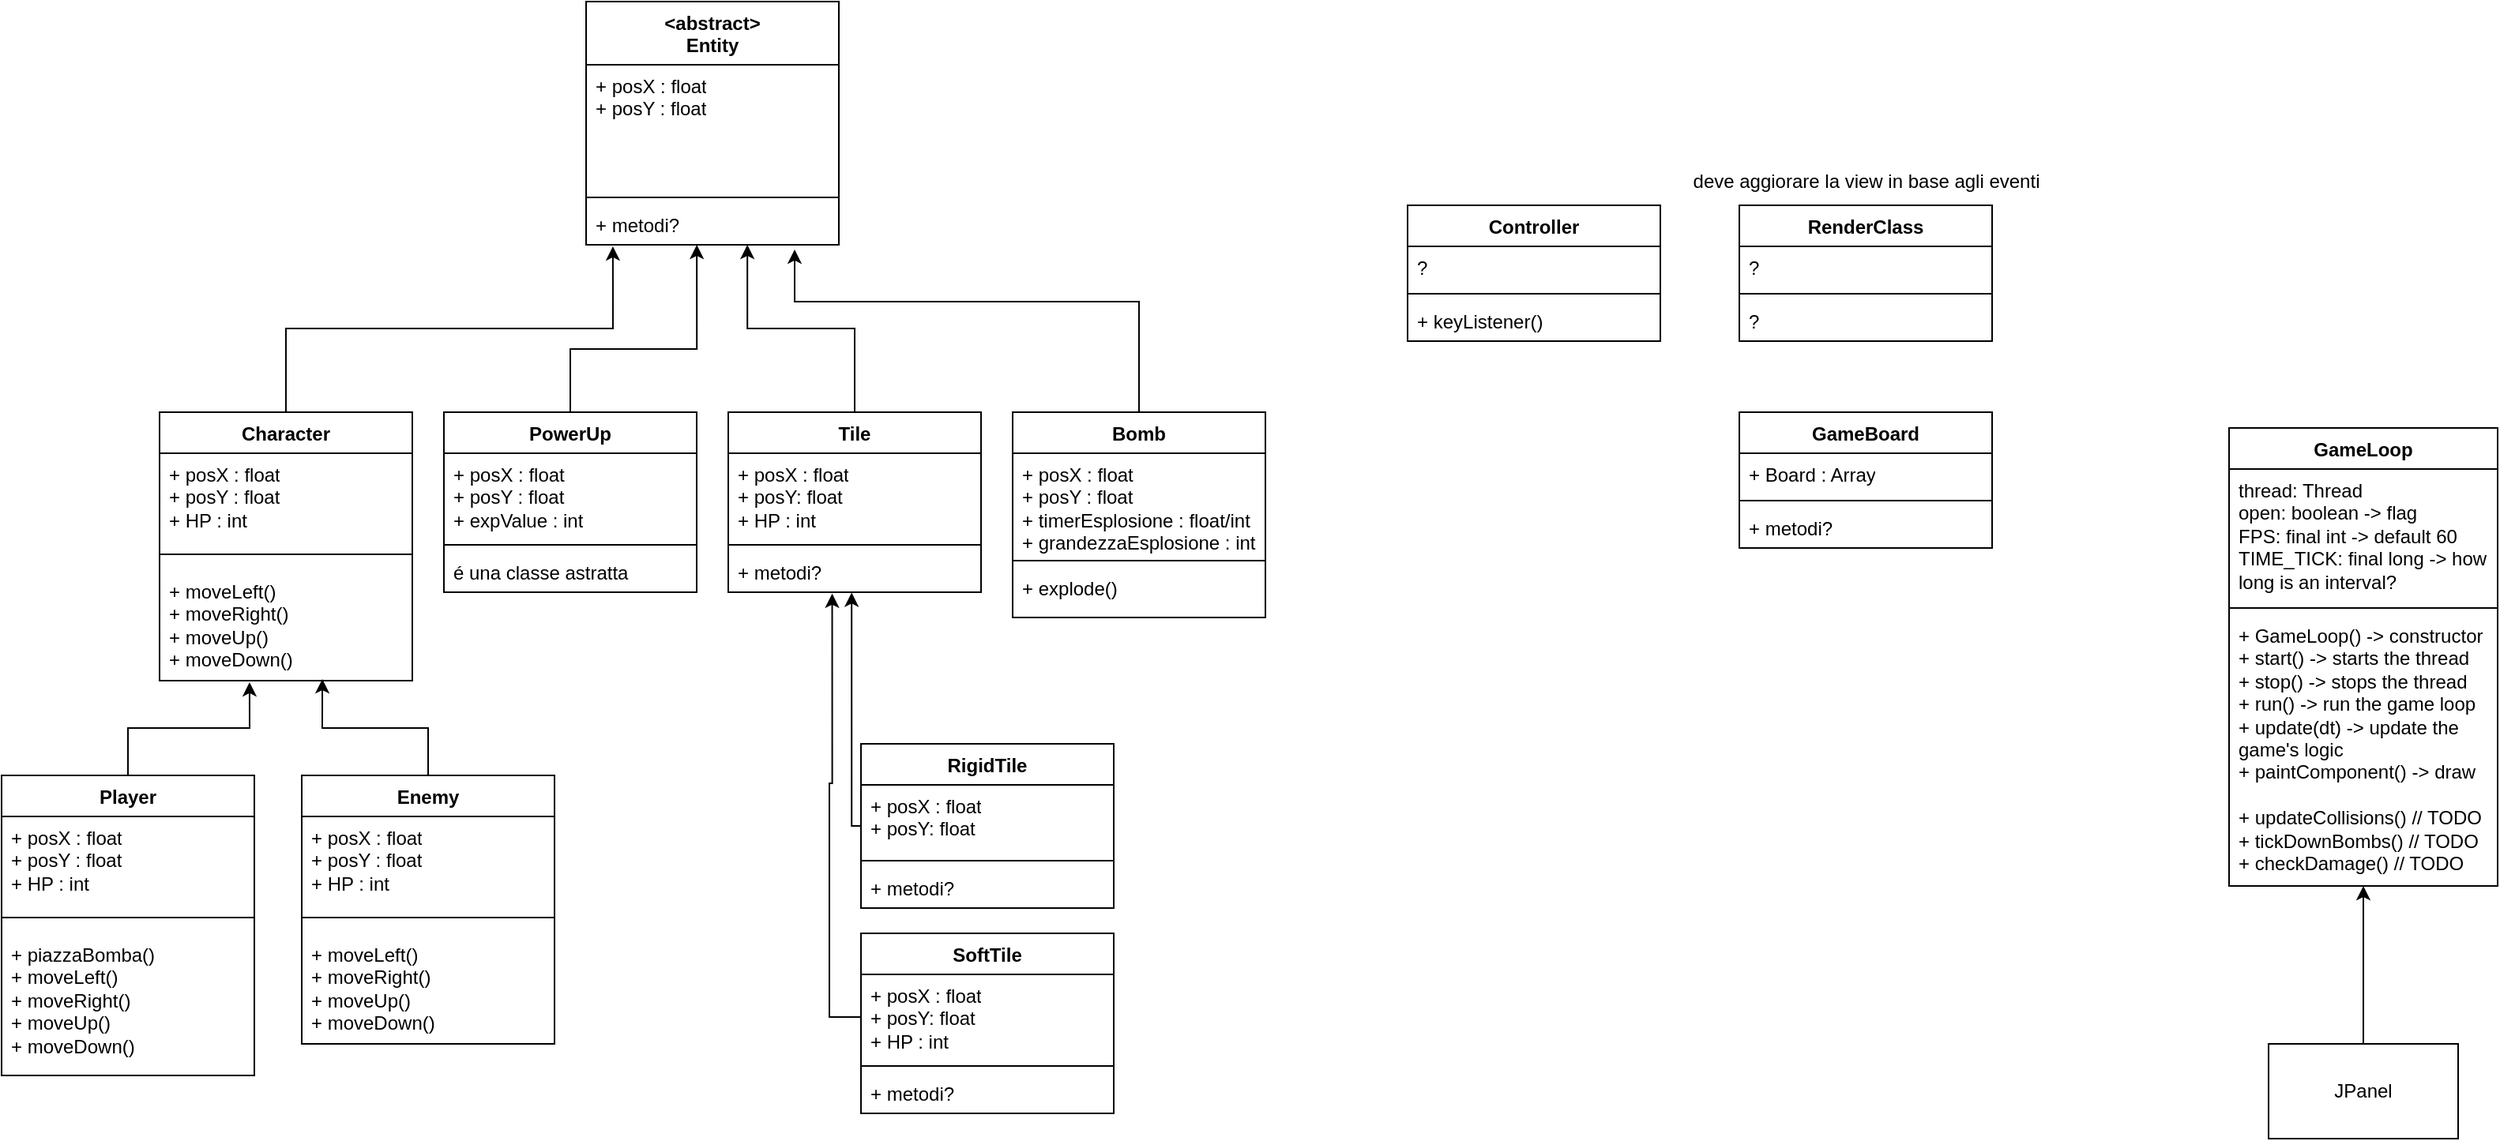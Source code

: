 <mxfile>
    <diagram id="C5RBs43oDa-KdzZeNtuy" name="Page-1">
        <mxGraphModel dx="1957" dy="561" grid="1" gridSize="10" guides="1" tooltips="1" connect="1" arrows="1" fold="1" page="1" pageScale="1" pageWidth="827" pageHeight="1169" math="0" shadow="0">
            <root>
                <mxCell id="WIyWlLk6GJQsqaUBKTNV-0"/>
                <mxCell id="WIyWlLk6GJQsqaUBKTNV-1" parent="WIyWlLk6GJQsqaUBKTNV-0"/>
                <mxCell id="6UNbvvUsNdTvcG0QLBmH-8" value="GameBoard" style="swimlane;fontStyle=1;align=center;verticalAlign=top;childLayout=stackLayout;horizontal=1;startSize=26;horizontalStack=0;resizeParent=1;resizeParentMax=0;resizeLast=0;collapsible=1;marginBottom=0;whiteSpace=wrap;html=1;rounded=0;" parent="WIyWlLk6GJQsqaUBKTNV-1" vertex="1">
                    <mxGeometry x="810" y="630" width="160" height="86" as="geometry"/>
                </mxCell>
                <mxCell id="6UNbvvUsNdTvcG0QLBmH-9" value="+ Board : Array" style="text;strokeColor=none;fillColor=none;align=left;verticalAlign=top;spacingLeft=4;spacingRight=4;overflow=hidden;rotatable=0;points=[[0,0.5],[1,0.5]];portConstraint=eastwest;whiteSpace=wrap;html=1;rounded=0;" parent="6UNbvvUsNdTvcG0QLBmH-8" vertex="1">
                    <mxGeometry y="26" width="160" height="26" as="geometry"/>
                </mxCell>
                <mxCell id="6UNbvvUsNdTvcG0QLBmH-10" value="" style="line;strokeWidth=1;fillColor=none;align=left;verticalAlign=middle;spacingTop=-1;spacingLeft=3;spacingRight=3;rotatable=0;labelPosition=right;points=[];portConstraint=eastwest;strokeColor=inherit;rounded=0;" parent="6UNbvvUsNdTvcG0QLBmH-8" vertex="1">
                    <mxGeometry y="52" width="160" height="8" as="geometry"/>
                </mxCell>
                <mxCell id="6UNbvvUsNdTvcG0QLBmH-11" value="+ metodi?" style="text;strokeColor=none;fillColor=none;align=left;verticalAlign=top;spacingLeft=4;spacingRight=4;overflow=hidden;rotatable=0;points=[[0,0.5],[1,0.5]];portConstraint=eastwest;whiteSpace=wrap;html=1;rounded=0;" parent="6UNbvvUsNdTvcG0QLBmH-8" vertex="1">
                    <mxGeometry y="60" width="160" height="26" as="geometry"/>
                </mxCell>
                <mxCell id="6UNbvvUsNdTvcG0QLBmH-50" style="edgeStyle=orthogonalEdgeStyle;rounded=0;orthogonalLoop=1;jettySize=auto;html=1;exitX=0.5;exitY=0;exitDx=0;exitDy=0;entryX=0.825;entryY=1.115;entryDx=0;entryDy=0;entryPerimeter=0;" parent="WIyWlLk6GJQsqaUBKTNV-1" source="6UNbvvUsNdTvcG0QLBmH-12" target="6UNbvvUsNdTvcG0QLBmH-40" edge="1">
                    <mxGeometry relative="1" as="geometry">
                        <Array as="points">
                            <mxPoint x="430" y="560"/>
                            <mxPoint x="212" y="560"/>
                        </Array>
                    </mxGeometry>
                </mxCell>
                <mxCell id="6UNbvvUsNdTvcG0QLBmH-12" value="Bomb" style="swimlane;fontStyle=1;align=center;verticalAlign=top;childLayout=stackLayout;horizontal=1;startSize=26;horizontalStack=0;resizeParent=1;resizeParentMax=0;resizeLast=0;collapsible=1;marginBottom=0;whiteSpace=wrap;html=1;rounded=0;" parent="WIyWlLk6GJQsqaUBKTNV-1" vertex="1">
                    <mxGeometry x="350" y="630" width="160" height="130" as="geometry"/>
                </mxCell>
                <mxCell id="6UNbvvUsNdTvcG0QLBmH-13" value="+ posX : float&lt;br&gt;+ posY : float&lt;br&gt;+ timerEsplosione : float/int&lt;br&gt;+ grandezzaEsplosione : int&lt;br&gt;" style="text;strokeColor=none;fillColor=none;align=left;verticalAlign=top;spacingLeft=4;spacingRight=4;overflow=hidden;rotatable=0;points=[[0,0.5],[1,0.5]];portConstraint=eastwest;whiteSpace=wrap;html=1;rounded=0;" parent="6UNbvvUsNdTvcG0QLBmH-12" vertex="1">
                    <mxGeometry y="26" width="160" height="64" as="geometry"/>
                </mxCell>
                <mxCell id="6UNbvvUsNdTvcG0QLBmH-14" value="" style="line;strokeWidth=1;fillColor=none;align=left;verticalAlign=middle;spacingTop=-1;spacingLeft=3;spacingRight=3;rotatable=0;labelPosition=right;points=[];portConstraint=eastwest;strokeColor=inherit;rounded=0;" parent="6UNbvvUsNdTvcG0QLBmH-12" vertex="1">
                    <mxGeometry y="90" width="160" height="8" as="geometry"/>
                </mxCell>
                <mxCell id="6UNbvvUsNdTvcG0QLBmH-15" value="+ explode()" style="text;strokeColor=none;fillColor=none;align=left;verticalAlign=top;spacingLeft=4;spacingRight=4;overflow=hidden;rotatable=0;points=[[0,0.5],[1,0.5]];portConstraint=eastwest;whiteSpace=wrap;html=1;rounded=0;" parent="6UNbvvUsNdTvcG0QLBmH-12" vertex="1">
                    <mxGeometry y="98" width="160" height="32" as="geometry"/>
                </mxCell>
                <mxCell id="6UNbvvUsNdTvcG0QLBmH-48" style="edgeStyle=orthogonalEdgeStyle;rounded=0;orthogonalLoop=1;jettySize=auto;html=1;exitX=0.5;exitY=0;exitDx=0;exitDy=0;entryX=0.438;entryY=1;entryDx=0;entryDy=0;entryPerimeter=0;" parent="WIyWlLk6GJQsqaUBKTNV-1" source="6UNbvvUsNdTvcG0QLBmH-16" target="6UNbvvUsNdTvcG0QLBmH-40" edge="1">
                    <mxGeometry relative="1" as="geometry">
                        <Array as="points">
                            <mxPoint x="70" y="590"/>
                            <mxPoint x="150" y="590"/>
                        </Array>
                    </mxGeometry>
                </mxCell>
                <mxCell id="6UNbvvUsNdTvcG0QLBmH-16" value="PowerUp" style="swimlane;fontStyle=1;align=center;verticalAlign=top;childLayout=stackLayout;horizontal=1;startSize=26;horizontalStack=0;resizeParent=1;resizeParentMax=0;resizeLast=0;collapsible=1;marginBottom=0;whiteSpace=wrap;html=1;rounded=0;" parent="WIyWlLk6GJQsqaUBKTNV-1" vertex="1">
                    <mxGeometry x="-10" y="630" width="160" height="114" as="geometry"/>
                </mxCell>
                <mxCell id="6UNbvvUsNdTvcG0QLBmH-17" value="+ posX : float&lt;br&gt;+ posY : float&lt;br&gt;+ expValue : int" style="text;strokeColor=none;fillColor=none;align=left;verticalAlign=top;spacingLeft=4;spacingRight=4;overflow=hidden;rotatable=0;points=[[0,0.5],[1,0.5]];portConstraint=eastwest;whiteSpace=wrap;html=1;rounded=0;" parent="6UNbvvUsNdTvcG0QLBmH-16" vertex="1">
                    <mxGeometry y="26" width="160" height="54" as="geometry"/>
                </mxCell>
                <mxCell id="6UNbvvUsNdTvcG0QLBmH-18" value="" style="line;strokeWidth=1;fillColor=none;align=left;verticalAlign=middle;spacingTop=-1;spacingLeft=3;spacingRight=3;rotatable=0;labelPosition=right;points=[];portConstraint=eastwest;strokeColor=inherit;rounded=0;" parent="6UNbvvUsNdTvcG0QLBmH-16" vertex="1">
                    <mxGeometry y="80" width="160" height="8" as="geometry"/>
                </mxCell>
                <mxCell id="6UNbvvUsNdTvcG0QLBmH-19" value="é una classe astratta&lt;br&gt;" style="text;strokeColor=none;fillColor=none;align=left;verticalAlign=top;spacingLeft=4;spacingRight=4;overflow=hidden;rotatable=0;points=[[0,0.5],[1,0.5]];portConstraint=eastwest;whiteSpace=wrap;html=1;rounded=0;" parent="6UNbvvUsNdTvcG0QLBmH-16" vertex="1">
                    <mxGeometry y="88" width="160" height="26" as="geometry"/>
                </mxCell>
                <mxCell id="6UNbvvUsNdTvcG0QLBmH-47" style="edgeStyle=orthogonalEdgeStyle;rounded=0;orthogonalLoop=1;jettySize=auto;html=1;exitX=0.5;exitY=0;exitDx=0;exitDy=0;entryX=0.106;entryY=1.038;entryDx=0;entryDy=0;entryPerimeter=0;" parent="WIyWlLk6GJQsqaUBKTNV-1" source="6UNbvvUsNdTvcG0QLBmH-20" target="6UNbvvUsNdTvcG0QLBmH-40" edge="1">
                    <mxGeometry relative="1" as="geometry"/>
                </mxCell>
                <mxCell id="6UNbvvUsNdTvcG0QLBmH-20" value="Character" style="swimlane;fontStyle=1;align=center;verticalAlign=top;childLayout=stackLayout;horizontal=1;startSize=26;horizontalStack=0;resizeParent=1;resizeParentMax=0;resizeLast=0;collapsible=1;marginBottom=0;whiteSpace=wrap;html=1;rounded=0;" parent="WIyWlLk6GJQsqaUBKTNV-1" vertex="1">
                    <mxGeometry x="-190" y="630" width="160" height="170" as="geometry"/>
                </mxCell>
                <mxCell id="6UNbvvUsNdTvcG0QLBmH-21" value="+ posX : float&lt;br&gt;+ posY : float&lt;br&gt;+ HP : int" style="text;strokeColor=none;fillColor=none;align=left;verticalAlign=top;spacingLeft=4;spacingRight=4;overflow=hidden;rotatable=0;points=[[0,0.5],[1,0.5]];portConstraint=eastwest;whiteSpace=wrap;html=1;rounded=0;" parent="6UNbvvUsNdTvcG0QLBmH-20" vertex="1">
                    <mxGeometry y="26" width="160" height="54" as="geometry"/>
                </mxCell>
                <mxCell id="6UNbvvUsNdTvcG0QLBmH-22" value="" style="line;strokeWidth=1;fillColor=none;align=left;verticalAlign=middle;spacingTop=-1;spacingLeft=3;spacingRight=3;rotatable=0;labelPosition=right;points=[];portConstraint=eastwest;strokeColor=inherit;rounded=0;" parent="6UNbvvUsNdTvcG0QLBmH-20" vertex="1">
                    <mxGeometry y="80" width="160" height="20" as="geometry"/>
                </mxCell>
                <mxCell id="6UNbvvUsNdTvcG0QLBmH-23" value="+ moveLeft()&lt;br&gt;+ moveRight()&lt;br&gt;+ moveUp()&lt;br&gt;+ moveDown()" style="text;strokeColor=none;fillColor=none;align=left;verticalAlign=top;spacingLeft=4;spacingRight=4;overflow=hidden;rotatable=0;points=[[0,0.5],[1,0.5]];portConstraint=eastwest;whiteSpace=wrap;html=1;rounded=0;" parent="6UNbvvUsNdTvcG0QLBmH-20" vertex="1">
                    <mxGeometry y="100" width="160" height="70" as="geometry"/>
                </mxCell>
                <mxCell id="6UNbvvUsNdTvcG0QLBmH-24" value="RenderClass" style="swimlane;fontStyle=1;align=center;verticalAlign=top;childLayout=stackLayout;horizontal=1;startSize=26;horizontalStack=0;resizeParent=1;resizeParentMax=0;resizeLast=0;collapsible=1;marginBottom=0;whiteSpace=wrap;html=1;rounded=0;" parent="WIyWlLk6GJQsqaUBKTNV-1" vertex="1">
                    <mxGeometry x="810" y="499" width="160" height="86" as="geometry"/>
                </mxCell>
                <mxCell id="6UNbvvUsNdTvcG0QLBmH-25" value="?" style="text;strokeColor=none;fillColor=none;align=left;verticalAlign=top;spacingLeft=4;spacingRight=4;overflow=hidden;rotatable=0;points=[[0,0.5],[1,0.5]];portConstraint=eastwest;whiteSpace=wrap;html=1;rounded=0;" parent="6UNbvvUsNdTvcG0QLBmH-24" vertex="1">
                    <mxGeometry y="26" width="160" height="26" as="geometry"/>
                </mxCell>
                <mxCell id="6UNbvvUsNdTvcG0QLBmH-26" value="" style="line;strokeWidth=1;fillColor=none;align=left;verticalAlign=middle;spacingTop=-1;spacingLeft=3;spacingRight=3;rotatable=0;labelPosition=right;points=[];portConstraint=eastwest;strokeColor=inherit;rounded=0;" parent="6UNbvvUsNdTvcG0QLBmH-24" vertex="1">
                    <mxGeometry y="52" width="160" height="8" as="geometry"/>
                </mxCell>
                <mxCell id="6UNbvvUsNdTvcG0QLBmH-27" value="?" style="text;strokeColor=none;fillColor=none;align=left;verticalAlign=top;spacingLeft=4;spacingRight=4;overflow=hidden;rotatable=0;points=[[0,0.5],[1,0.5]];portConstraint=eastwest;whiteSpace=wrap;html=1;rounded=0;" parent="6UNbvvUsNdTvcG0QLBmH-24" vertex="1">
                    <mxGeometry y="60" width="160" height="26" as="geometry"/>
                </mxCell>
                <mxCell id="6UNbvvUsNdTvcG0QLBmH-28" value="deve aggiorare la view in base agli eventi" style="text;html=1;align=center;verticalAlign=middle;resizable=0;points=[];autosize=1;strokeColor=none;fillColor=none;rounded=0;" parent="WIyWlLk6GJQsqaUBKTNV-1" vertex="1">
                    <mxGeometry x="770" y="469" width="240" height="30" as="geometry"/>
                </mxCell>
                <mxCell id="6UNbvvUsNdTvcG0QLBmH-29" value="Controller" style="swimlane;fontStyle=1;align=center;verticalAlign=top;childLayout=stackLayout;horizontal=1;startSize=26;horizontalStack=0;resizeParent=1;resizeParentMax=0;resizeLast=0;collapsible=1;marginBottom=0;whiteSpace=wrap;html=1;rounded=0;" parent="WIyWlLk6GJQsqaUBKTNV-1" vertex="1">
                    <mxGeometry x="600" y="499" width="160" height="86" as="geometry"/>
                </mxCell>
                <mxCell id="6UNbvvUsNdTvcG0QLBmH-30" value="?" style="text;strokeColor=none;fillColor=none;align=left;verticalAlign=top;spacingLeft=4;spacingRight=4;overflow=hidden;rotatable=0;points=[[0,0.5],[1,0.5]];portConstraint=eastwest;whiteSpace=wrap;html=1;rounded=0;" parent="6UNbvvUsNdTvcG0QLBmH-29" vertex="1">
                    <mxGeometry y="26" width="160" height="26" as="geometry"/>
                </mxCell>
                <mxCell id="6UNbvvUsNdTvcG0QLBmH-31" value="" style="line;strokeWidth=1;fillColor=none;align=left;verticalAlign=middle;spacingTop=-1;spacingLeft=3;spacingRight=3;rotatable=0;labelPosition=right;points=[];portConstraint=eastwest;strokeColor=inherit;rounded=0;" parent="6UNbvvUsNdTvcG0QLBmH-29" vertex="1">
                    <mxGeometry y="52" width="160" height="8" as="geometry"/>
                </mxCell>
                <mxCell id="6UNbvvUsNdTvcG0QLBmH-32" value="+ keyListener()" style="text;strokeColor=none;fillColor=none;align=left;verticalAlign=top;spacingLeft=4;spacingRight=4;overflow=hidden;rotatable=0;points=[[0,0.5],[1,0.5]];portConstraint=eastwest;whiteSpace=wrap;html=1;rounded=0;" parent="6UNbvvUsNdTvcG0QLBmH-29" vertex="1">
                    <mxGeometry y="60" width="160" height="26" as="geometry"/>
                </mxCell>
                <mxCell id="6UNbvvUsNdTvcG0QLBmH-33" value="GameLoop" style="swimlane;fontStyle=1;align=center;verticalAlign=top;childLayout=stackLayout;horizontal=1;startSize=26;horizontalStack=0;resizeParent=1;resizeParentMax=0;resizeLast=0;collapsible=1;marginBottom=0;whiteSpace=wrap;html=1;rounded=0;" parent="WIyWlLk6GJQsqaUBKTNV-1" vertex="1">
                    <mxGeometry x="1120" y="640" width="170" height="290" as="geometry"/>
                </mxCell>
                <mxCell id="6UNbvvUsNdTvcG0QLBmH-34" value="thread: Thread&lt;br&gt;open: boolean -&amp;gt; flag&lt;br&gt;FPS: final int -&amp;gt; default 60&lt;br&gt;TIME_TICK: final long -&amp;gt; how long is an interval?" style="text;strokeColor=none;fillColor=none;align=left;verticalAlign=top;spacingLeft=4;spacingRight=4;overflow=hidden;rotatable=0;points=[[0,0.5],[1,0.5]];portConstraint=eastwest;whiteSpace=wrap;html=1;rounded=0;" parent="6UNbvvUsNdTvcG0QLBmH-33" vertex="1">
                    <mxGeometry y="26" width="170" height="84" as="geometry"/>
                </mxCell>
                <mxCell id="6UNbvvUsNdTvcG0QLBmH-35" value="" style="line;strokeWidth=1;fillColor=none;align=left;verticalAlign=middle;spacingTop=-1;spacingLeft=3;spacingRight=3;rotatable=0;labelPosition=right;points=[];portConstraint=eastwest;strokeColor=inherit;rounded=0;" parent="6UNbvvUsNdTvcG0QLBmH-33" vertex="1">
                    <mxGeometry y="110" width="170" height="8" as="geometry"/>
                </mxCell>
                <mxCell id="6UNbvvUsNdTvcG0QLBmH-36" value="+ GameLoop() -&amp;gt; constructor&lt;br&gt;+ start() -&amp;gt; starts the thread&lt;br&gt;+ stop() -&amp;gt; stops the thread&lt;br&gt;+ run() -&amp;gt; run the game loop&lt;br&gt;+ update(dt) -&amp;gt; update the game's logic&lt;br&gt;+ paintComponent() -&amp;gt; draw&lt;br&gt;&lt;br&gt;+ updateCollisions() // TODO&lt;br&gt;+ tickDownBombs() // TODO&lt;br&gt;+ checkDamage() // TODO" style="text;strokeColor=none;fillColor=none;align=left;verticalAlign=top;spacingLeft=4;spacingRight=4;overflow=hidden;rotatable=0;points=[[0,0.5],[1,0.5]];portConstraint=eastwest;whiteSpace=wrap;html=1;rounded=0;" parent="6UNbvvUsNdTvcG0QLBmH-33" vertex="1">
                    <mxGeometry y="118" width="170" height="172" as="geometry"/>
                </mxCell>
                <mxCell id="6UNbvvUsNdTvcG0QLBmH-37" value="&amp;lt;abstract&amp;gt;&lt;br&gt;Entity" style="swimlane;fontStyle=1;align=center;verticalAlign=top;childLayout=stackLayout;horizontal=1;startSize=40;horizontalStack=0;resizeParent=1;resizeParentMax=0;resizeLast=0;collapsible=1;marginBottom=0;whiteSpace=wrap;html=1;rounded=0;" parent="WIyWlLk6GJQsqaUBKTNV-1" vertex="1">
                    <mxGeometry x="80" y="370" width="160" height="154" as="geometry"/>
                </mxCell>
                <mxCell id="6UNbvvUsNdTvcG0QLBmH-38" value="+ posX : float&lt;br&gt;+ posY : float" style="text;strokeColor=none;fillColor=none;align=left;verticalAlign=top;spacingLeft=4;spacingRight=4;overflow=hidden;rotatable=0;points=[[0,0.5],[1,0.5]];portConstraint=eastwest;whiteSpace=wrap;html=1;rounded=0;" parent="6UNbvvUsNdTvcG0QLBmH-37" vertex="1">
                    <mxGeometry y="40" width="160" height="80" as="geometry"/>
                </mxCell>
                <mxCell id="6UNbvvUsNdTvcG0QLBmH-39" value="" style="line;strokeWidth=1;fillColor=none;align=left;verticalAlign=middle;spacingTop=-1;spacingLeft=3;spacingRight=3;rotatable=0;labelPosition=right;points=[];portConstraint=eastwest;strokeColor=inherit;rounded=0;" parent="6UNbvvUsNdTvcG0QLBmH-37" vertex="1">
                    <mxGeometry y="120" width="160" height="8" as="geometry"/>
                </mxCell>
                <mxCell id="6UNbvvUsNdTvcG0QLBmH-40" value="+ metodi?" style="text;strokeColor=none;fillColor=none;align=left;verticalAlign=top;spacingLeft=4;spacingRight=4;overflow=hidden;rotatable=0;points=[[0,0.5],[1,0.5]];portConstraint=eastwest;whiteSpace=wrap;html=1;rounded=0;" parent="6UNbvvUsNdTvcG0QLBmH-37" vertex="1">
                    <mxGeometry y="128" width="160" height="26" as="geometry"/>
                </mxCell>
                <mxCell id="6UNbvvUsNdTvcG0QLBmH-49" style="edgeStyle=orthogonalEdgeStyle;rounded=0;orthogonalLoop=1;jettySize=auto;html=1;exitX=0.5;exitY=0;exitDx=0;exitDy=0;entryX=0.638;entryY=1;entryDx=0;entryDy=0;entryPerimeter=0;" parent="WIyWlLk6GJQsqaUBKTNV-1" source="6UNbvvUsNdTvcG0QLBmH-41" target="6UNbvvUsNdTvcG0QLBmH-40" edge="1">
                    <mxGeometry relative="1" as="geometry"/>
                </mxCell>
                <mxCell id="6UNbvvUsNdTvcG0QLBmH-41" value="Tile" style="swimlane;fontStyle=1;align=center;verticalAlign=top;childLayout=stackLayout;horizontal=1;startSize=26;horizontalStack=0;resizeParent=1;resizeParentMax=0;resizeLast=0;collapsible=1;marginBottom=0;whiteSpace=wrap;html=1;rounded=0;" parent="WIyWlLk6GJQsqaUBKTNV-1" vertex="1">
                    <mxGeometry x="170" y="630" width="160" height="114" as="geometry"/>
                </mxCell>
                <mxCell id="6UNbvvUsNdTvcG0QLBmH-42" value="+ posX : float&lt;br&gt;+ posY: float&lt;br&gt;+ HP : int" style="text;strokeColor=none;fillColor=none;align=left;verticalAlign=top;spacingLeft=4;spacingRight=4;overflow=hidden;rotatable=0;points=[[0,0.5],[1,0.5]];portConstraint=eastwest;whiteSpace=wrap;html=1;rounded=0;" parent="6UNbvvUsNdTvcG0QLBmH-41" vertex="1">
                    <mxGeometry y="26" width="160" height="54" as="geometry"/>
                </mxCell>
                <mxCell id="6UNbvvUsNdTvcG0QLBmH-43" value="" style="line;strokeWidth=1;fillColor=none;align=left;verticalAlign=middle;spacingTop=-1;spacingLeft=3;spacingRight=3;rotatable=0;labelPosition=right;points=[];portConstraint=eastwest;strokeColor=inherit;rounded=0;" parent="6UNbvvUsNdTvcG0QLBmH-41" vertex="1">
                    <mxGeometry y="80" width="160" height="8" as="geometry"/>
                </mxCell>
                <mxCell id="6UNbvvUsNdTvcG0QLBmH-44" value="+ metodi?" style="text;strokeColor=none;fillColor=none;align=left;verticalAlign=top;spacingLeft=4;spacingRight=4;overflow=hidden;rotatable=0;points=[[0,0.5],[1,0.5]];portConstraint=eastwest;whiteSpace=wrap;html=1;rounded=0;" parent="6UNbvvUsNdTvcG0QLBmH-41" vertex="1">
                    <mxGeometry y="88" width="160" height="26" as="geometry"/>
                </mxCell>
                <mxCell id="6UNbvvUsNdTvcG0QLBmH-59" style="edgeStyle=orthogonalEdgeStyle;rounded=0;orthogonalLoop=1;jettySize=auto;html=1;exitX=0.5;exitY=0;exitDx=0;exitDy=0;entryX=0.356;entryY=1.014;entryDx=0;entryDy=0;entryPerimeter=0;" parent="WIyWlLk6GJQsqaUBKTNV-1" source="6UNbvvUsNdTvcG0QLBmH-51" target="6UNbvvUsNdTvcG0QLBmH-23" edge="1">
                    <mxGeometry relative="1" as="geometry"/>
                </mxCell>
                <mxCell id="6UNbvvUsNdTvcG0QLBmH-51" value="Player" style="swimlane;fontStyle=1;align=center;verticalAlign=top;childLayout=stackLayout;horizontal=1;startSize=26;horizontalStack=0;resizeParent=1;resizeParentMax=0;resizeLast=0;collapsible=1;marginBottom=0;whiteSpace=wrap;html=1;rounded=0;" parent="WIyWlLk6GJQsqaUBKTNV-1" vertex="1">
                    <mxGeometry x="-290" y="860" width="160" height="190" as="geometry"/>
                </mxCell>
                <mxCell id="6UNbvvUsNdTvcG0QLBmH-52" value="+ posX : float&lt;br&gt;+ posY : float&lt;br&gt;+ HP : int" style="text;strokeColor=none;fillColor=none;align=left;verticalAlign=top;spacingLeft=4;spacingRight=4;overflow=hidden;rotatable=0;points=[[0,0.5],[1,0.5]];portConstraint=eastwest;whiteSpace=wrap;html=1;rounded=0;" parent="6UNbvvUsNdTvcG0QLBmH-51" vertex="1">
                    <mxGeometry y="26" width="160" height="54" as="geometry"/>
                </mxCell>
                <mxCell id="6UNbvvUsNdTvcG0QLBmH-53" value="" style="line;strokeWidth=1;fillColor=none;align=left;verticalAlign=middle;spacingTop=-1;spacingLeft=3;spacingRight=3;rotatable=0;labelPosition=right;points=[];portConstraint=eastwest;strokeColor=inherit;rounded=0;" parent="6UNbvvUsNdTvcG0QLBmH-51" vertex="1">
                    <mxGeometry y="80" width="160" height="20" as="geometry"/>
                </mxCell>
                <mxCell id="6UNbvvUsNdTvcG0QLBmH-54" value="+ piazzaBomba()&lt;br&gt;+ moveLeft()&lt;br&gt;+ moveRight()&lt;br&gt;+ moveUp()&lt;br&gt;+ moveDown()" style="text;strokeColor=none;fillColor=none;align=left;verticalAlign=top;spacingLeft=4;spacingRight=4;overflow=hidden;rotatable=0;points=[[0,0.5],[1,0.5]];portConstraint=eastwest;whiteSpace=wrap;html=1;rounded=0;" parent="6UNbvvUsNdTvcG0QLBmH-51" vertex="1">
                    <mxGeometry y="100" width="160" height="90" as="geometry"/>
                </mxCell>
                <mxCell id="6UNbvvUsNdTvcG0QLBmH-60" style="edgeStyle=orthogonalEdgeStyle;rounded=0;orthogonalLoop=1;jettySize=auto;html=1;exitX=0.5;exitY=0;exitDx=0;exitDy=0;entryX=0.644;entryY=0.986;entryDx=0;entryDy=0;entryPerimeter=0;" parent="WIyWlLk6GJQsqaUBKTNV-1" source="6UNbvvUsNdTvcG0QLBmH-55" target="6UNbvvUsNdTvcG0QLBmH-23" edge="1">
                    <mxGeometry relative="1" as="geometry"/>
                </mxCell>
                <mxCell id="6UNbvvUsNdTvcG0QLBmH-55" value="Enemy" style="swimlane;fontStyle=1;align=center;verticalAlign=top;childLayout=stackLayout;horizontal=1;startSize=26;horizontalStack=0;resizeParent=1;resizeParentMax=0;resizeLast=0;collapsible=1;marginBottom=0;whiteSpace=wrap;html=1;rounded=0;" parent="WIyWlLk6GJQsqaUBKTNV-1" vertex="1">
                    <mxGeometry x="-100" y="860" width="160" height="170" as="geometry"/>
                </mxCell>
                <mxCell id="6UNbvvUsNdTvcG0QLBmH-56" value="+ posX : float&lt;br&gt;+ posY : float&lt;br&gt;+ HP : int" style="text;strokeColor=none;fillColor=none;align=left;verticalAlign=top;spacingLeft=4;spacingRight=4;overflow=hidden;rotatable=0;points=[[0,0.5],[1,0.5]];portConstraint=eastwest;whiteSpace=wrap;html=1;rounded=0;" parent="6UNbvvUsNdTvcG0QLBmH-55" vertex="1">
                    <mxGeometry y="26" width="160" height="54" as="geometry"/>
                </mxCell>
                <mxCell id="6UNbvvUsNdTvcG0QLBmH-57" value="" style="line;strokeWidth=1;fillColor=none;align=left;verticalAlign=middle;spacingTop=-1;spacingLeft=3;spacingRight=3;rotatable=0;labelPosition=right;points=[];portConstraint=eastwest;strokeColor=inherit;rounded=0;" parent="6UNbvvUsNdTvcG0QLBmH-55" vertex="1">
                    <mxGeometry y="80" width="160" height="20" as="geometry"/>
                </mxCell>
                <mxCell id="6UNbvvUsNdTvcG0QLBmH-58" value="+ moveLeft()&lt;br&gt;+ moveRight()&lt;br&gt;+ moveUp()&lt;br&gt;+ moveDown()" style="text;strokeColor=none;fillColor=none;align=left;verticalAlign=top;spacingLeft=4;spacingRight=4;overflow=hidden;rotatable=0;points=[[0,0.5],[1,0.5]];portConstraint=eastwest;whiteSpace=wrap;html=1;rounded=0;" parent="6UNbvvUsNdTvcG0QLBmH-55" vertex="1">
                    <mxGeometry y="100" width="160" height="70" as="geometry"/>
                </mxCell>
                <mxCell id="6UNbvvUsNdTvcG0QLBmH-68" style="edgeStyle=orthogonalEdgeStyle;orthogonalLoop=1;jettySize=auto;html=1;exitX=0;exitY=0.5;exitDx=0;exitDy=0;entryX=0.488;entryY=1.008;entryDx=0;entryDy=0;entryPerimeter=0;rounded=0;" parent="WIyWlLk6GJQsqaUBKTNV-1" source="6UNbvvUsNdTvcG0QLBmH-61" target="6UNbvvUsNdTvcG0QLBmH-44" edge="1">
                    <mxGeometry relative="1" as="geometry">
                        <Array as="points">
                            <mxPoint x="248" y="892"/>
                        </Array>
                    </mxGeometry>
                </mxCell>
                <mxCell id="6UNbvvUsNdTvcG0QLBmH-61" value="RigidTile" style="swimlane;fontStyle=1;align=center;verticalAlign=top;childLayout=stackLayout;horizontal=1;startSize=26;horizontalStack=0;resizeParent=1;resizeParentMax=0;resizeLast=0;collapsible=1;marginBottom=0;whiteSpace=wrap;html=1;rounded=0;" parent="WIyWlLk6GJQsqaUBKTNV-1" vertex="1">
                    <mxGeometry x="254" y="840" width="160" height="104" as="geometry"/>
                </mxCell>
                <mxCell id="6UNbvvUsNdTvcG0QLBmH-62" value="+ posX : float&lt;br&gt;+ posY: float&lt;br&gt;" style="text;strokeColor=none;fillColor=none;align=left;verticalAlign=top;spacingLeft=4;spacingRight=4;overflow=hidden;rotatable=0;points=[[0,0.5],[1,0.5]];portConstraint=eastwest;whiteSpace=wrap;html=1;rounded=0;" parent="6UNbvvUsNdTvcG0QLBmH-61" vertex="1">
                    <mxGeometry y="26" width="160" height="44" as="geometry"/>
                </mxCell>
                <mxCell id="6UNbvvUsNdTvcG0QLBmH-63" value="" style="line;strokeWidth=1;fillColor=none;align=left;verticalAlign=middle;spacingTop=-1;spacingLeft=3;spacingRight=3;rotatable=0;labelPosition=right;points=[];portConstraint=eastwest;strokeColor=inherit;rounded=0;" parent="6UNbvvUsNdTvcG0QLBmH-61" vertex="1">
                    <mxGeometry y="70" width="160" height="8" as="geometry"/>
                </mxCell>
                <mxCell id="6UNbvvUsNdTvcG0QLBmH-64" value="+ metodi?" style="text;strokeColor=none;fillColor=none;align=left;verticalAlign=top;spacingLeft=4;spacingRight=4;overflow=hidden;rotatable=0;points=[[0,0.5],[1,0.5]];portConstraint=eastwest;whiteSpace=wrap;html=1;rounded=0;" parent="6UNbvvUsNdTvcG0QLBmH-61" vertex="1">
                    <mxGeometry y="78" width="160" height="26" as="geometry"/>
                </mxCell>
                <mxCell id="6UNbvvUsNdTvcG0QLBmH-69" value="SoftTile" style="swimlane;fontStyle=1;align=center;verticalAlign=top;childLayout=stackLayout;horizontal=1;startSize=26;horizontalStack=0;resizeParent=1;resizeParentMax=0;resizeLast=0;collapsible=1;marginBottom=0;whiteSpace=wrap;html=1;rounded=0;" parent="WIyWlLk6GJQsqaUBKTNV-1" vertex="1">
                    <mxGeometry x="254" y="960" width="160" height="114" as="geometry"/>
                </mxCell>
                <mxCell id="6UNbvvUsNdTvcG0QLBmH-70" value="+ posX : float&lt;br&gt;+ posY: float&lt;br&gt;+ HP : int" style="text;strokeColor=none;fillColor=none;align=left;verticalAlign=top;spacingLeft=4;spacingRight=4;overflow=hidden;rotatable=0;points=[[0,0.5],[1,0.5]];portConstraint=eastwest;whiteSpace=wrap;html=1;rounded=0;" parent="6UNbvvUsNdTvcG0QLBmH-69" vertex="1">
                    <mxGeometry y="26" width="160" height="54" as="geometry"/>
                </mxCell>
                <mxCell id="6UNbvvUsNdTvcG0QLBmH-71" value="" style="line;strokeWidth=1;fillColor=none;align=left;verticalAlign=middle;spacingTop=-1;spacingLeft=3;spacingRight=3;rotatable=0;labelPosition=right;points=[];portConstraint=eastwest;strokeColor=inherit;rounded=0;" parent="6UNbvvUsNdTvcG0QLBmH-69" vertex="1">
                    <mxGeometry y="80" width="160" height="8" as="geometry"/>
                </mxCell>
                <mxCell id="6UNbvvUsNdTvcG0QLBmH-72" value="+ metodi?" style="text;strokeColor=none;fillColor=none;align=left;verticalAlign=top;spacingLeft=4;spacingRight=4;overflow=hidden;rotatable=0;points=[[0,0.5],[1,0.5]];portConstraint=eastwest;whiteSpace=wrap;html=1;rounded=0;" parent="6UNbvvUsNdTvcG0QLBmH-69" vertex="1">
                    <mxGeometry y="88" width="160" height="26" as="geometry"/>
                </mxCell>
                <mxCell id="6UNbvvUsNdTvcG0QLBmH-77" style="edgeStyle=orthogonalEdgeStyle;orthogonalLoop=1;jettySize=auto;html=1;exitX=0;exitY=0.5;exitDx=0;exitDy=0;rounded=0;entryX=0.411;entryY=1.034;entryDx=0;entryDy=0;entryPerimeter=0;" parent="WIyWlLk6GJQsqaUBKTNV-1" source="6UNbvvUsNdTvcG0QLBmH-70" target="6UNbvvUsNdTvcG0QLBmH-44" edge="1">
                    <mxGeometry relative="1" as="geometry">
                        <mxPoint x="230" y="780" as="targetPoint"/>
                    </mxGeometry>
                </mxCell>
                <mxCell id="10" value="" style="edgeStyle=none;html=1;" edge="1" parent="WIyWlLk6GJQsqaUBKTNV-1" source="9" target="6UNbvvUsNdTvcG0QLBmH-36">
                    <mxGeometry relative="1" as="geometry"/>
                </mxCell>
                <mxCell id="9" value="JPanel" style="rounded=0;whiteSpace=wrap;html=1;" vertex="1" parent="WIyWlLk6GJQsqaUBKTNV-1">
                    <mxGeometry x="1145" y="1030" width="120" height="60" as="geometry"/>
                </mxCell>
            </root>
        </mxGraphModel>
    </diagram>
</mxfile>